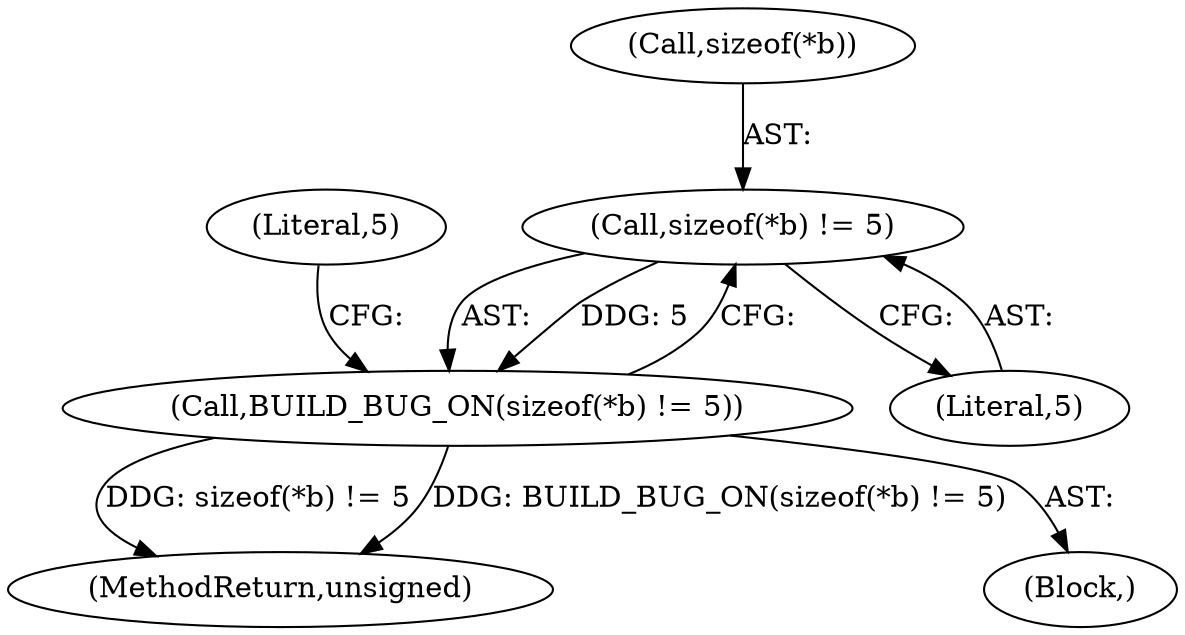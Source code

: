 digraph "0_linux_5800dc5c19f34e6e03b5adab1282535cb102fafd@API" {
"1000148" [label="(Call,sizeof(*b) != 5)"];
"1000147" [label="(Call,BUILD_BUG_ON(sizeof(*b) != 5))"];
"1000154" [label="(Literal,5)"];
"1000148" [label="(Call,sizeof(*b) != 5)"];
"1000155" [label="(MethodReturn,unsigned)"];
"1000149" [label="(Call,sizeof(*b))"];
"1000147" [label="(Call,BUILD_BUG_ON(sizeof(*b) != 5))"];
"1000110" [label="(Block,)"];
"1000152" [label="(Literal,5)"];
"1000148" -> "1000147"  [label="AST: "];
"1000148" -> "1000152"  [label="CFG: "];
"1000149" -> "1000148"  [label="AST: "];
"1000152" -> "1000148"  [label="AST: "];
"1000147" -> "1000148"  [label="CFG: "];
"1000148" -> "1000147"  [label="DDG: 5"];
"1000147" -> "1000110"  [label="AST: "];
"1000154" -> "1000147"  [label="CFG: "];
"1000147" -> "1000155"  [label="DDG: sizeof(*b) != 5"];
"1000147" -> "1000155"  [label="DDG: BUILD_BUG_ON(sizeof(*b) != 5)"];
}
